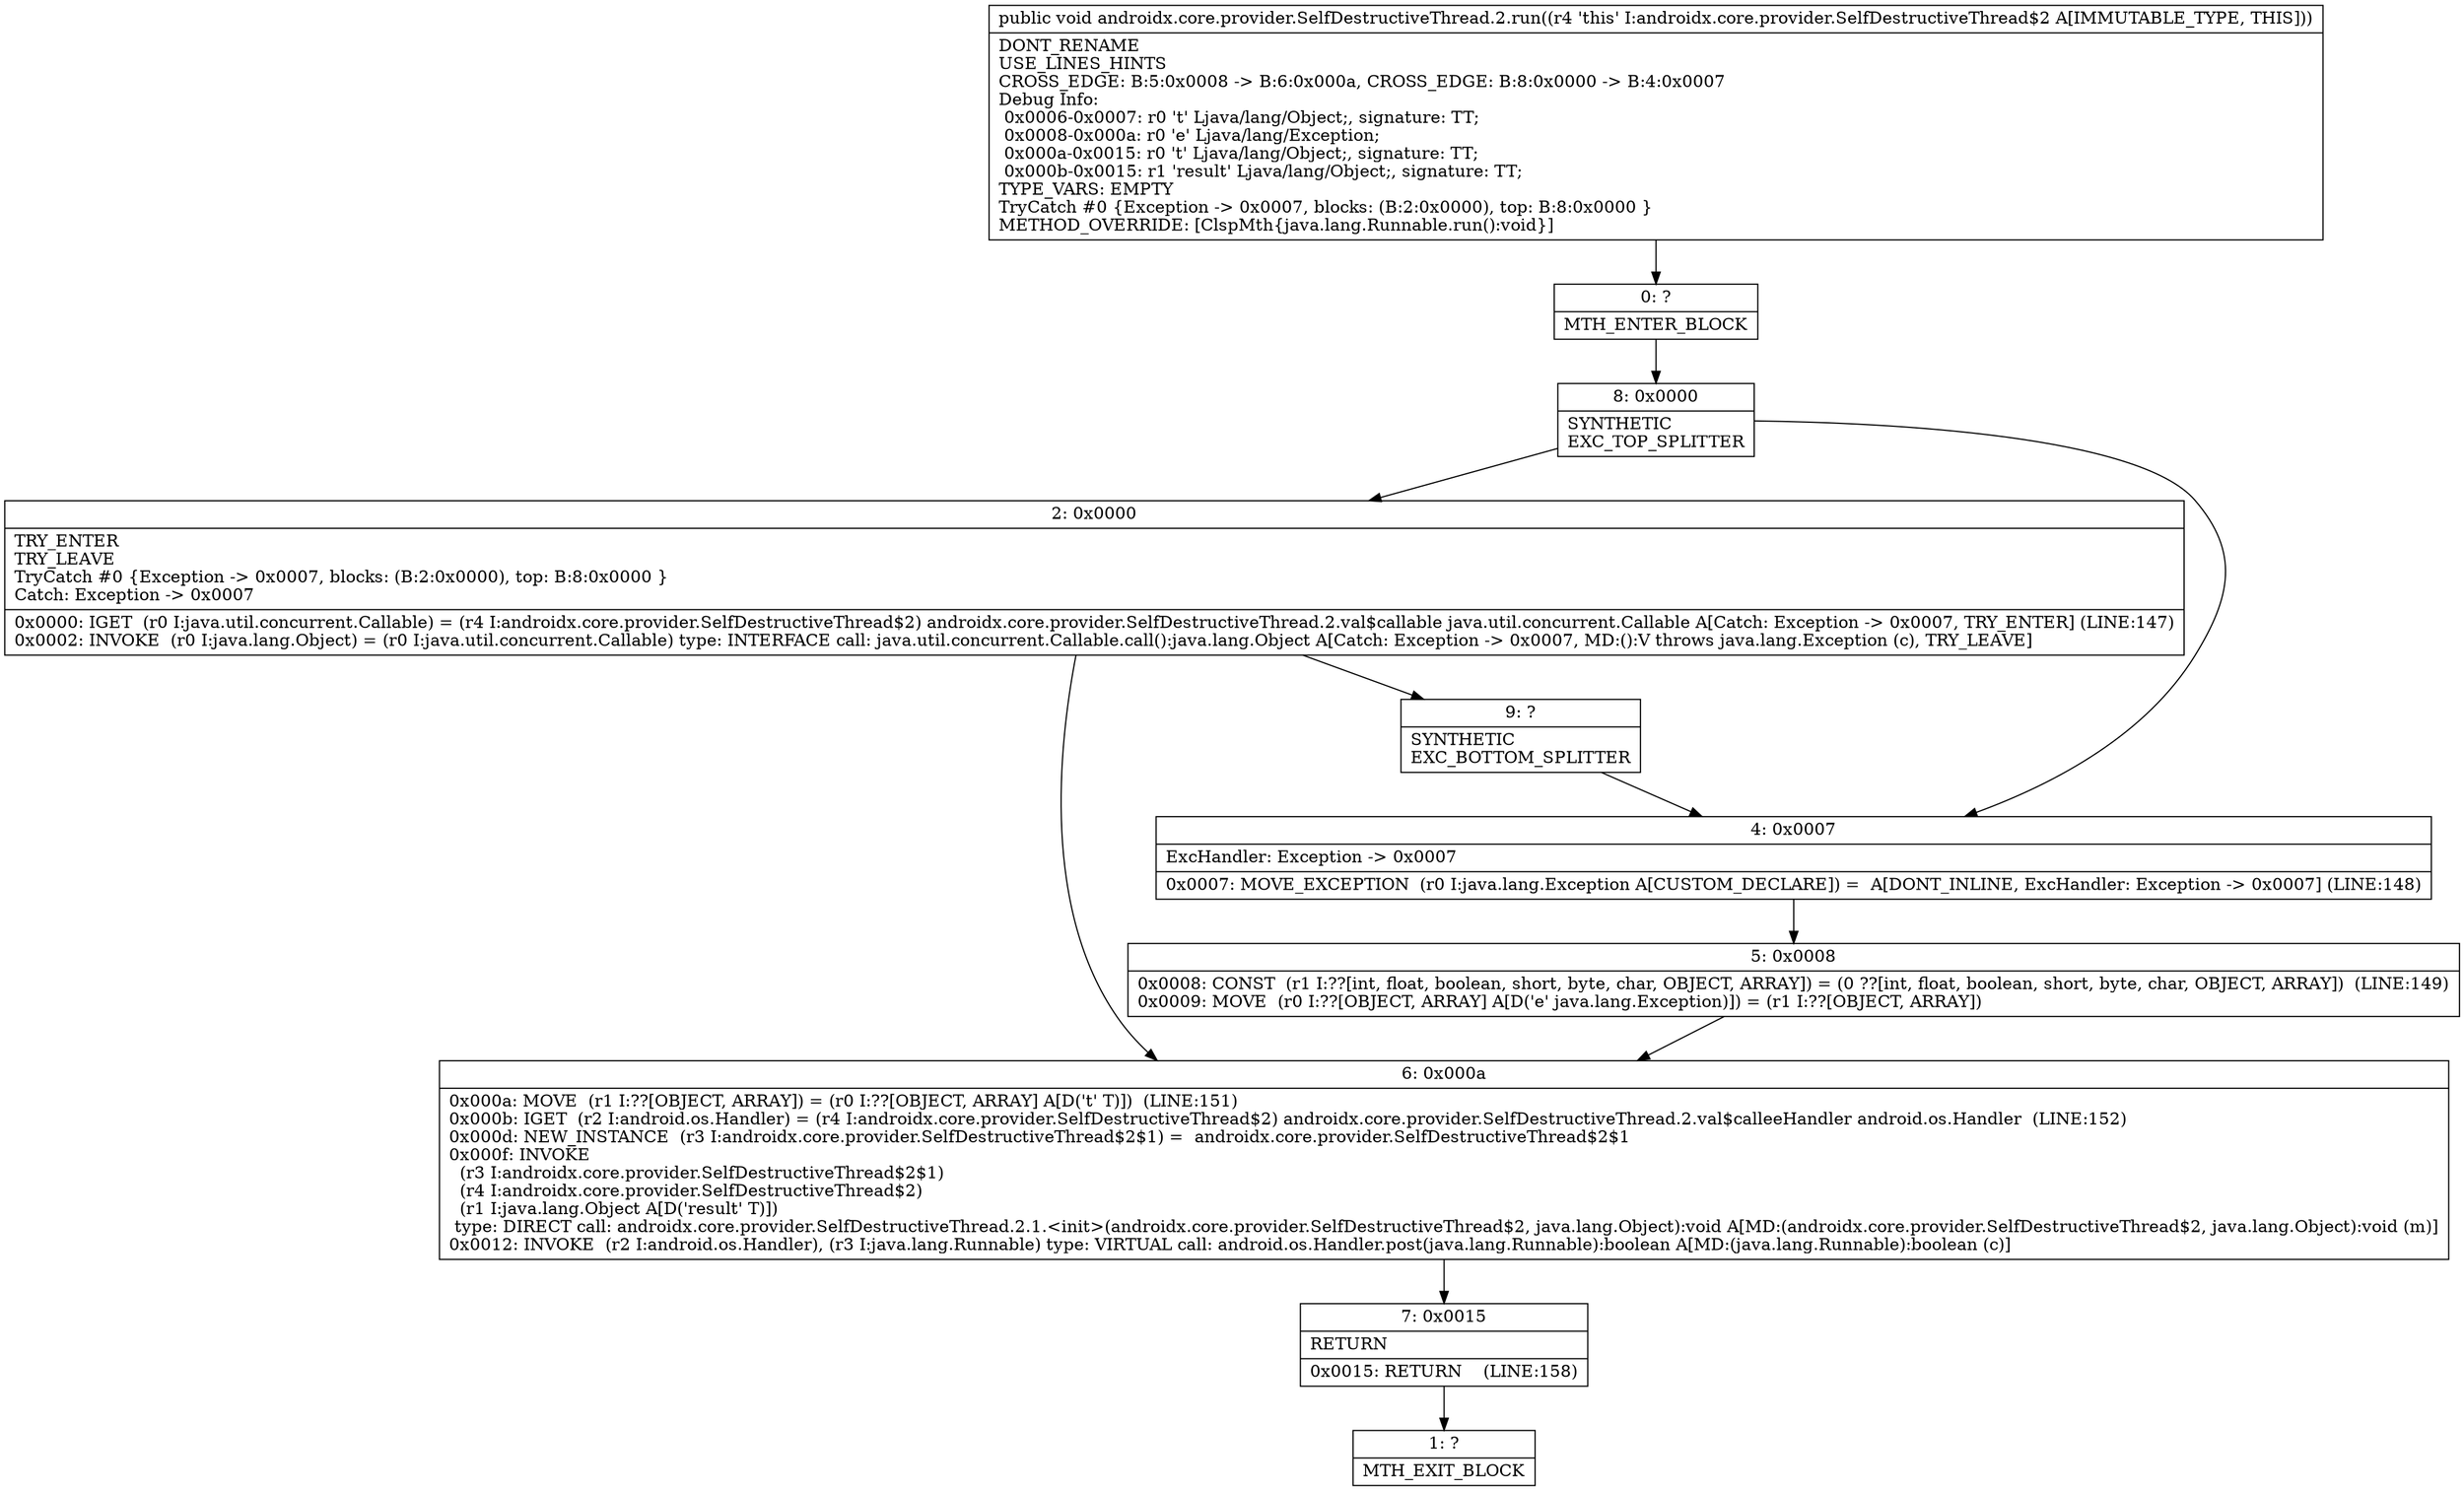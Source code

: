 digraph "CFG forandroidx.core.provider.SelfDestructiveThread.2.run()V" {
Node_0 [shape=record,label="{0\:\ ?|MTH_ENTER_BLOCK\l}"];
Node_8 [shape=record,label="{8\:\ 0x0000|SYNTHETIC\lEXC_TOP_SPLITTER\l}"];
Node_2 [shape=record,label="{2\:\ 0x0000|TRY_ENTER\lTRY_LEAVE\lTryCatch #0 \{Exception \-\> 0x0007, blocks: (B:2:0x0000), top: B:8:0x0000 \}\lCatch: Exception \-\> 0x0007\l|0x0000: IGET  (r0 I:java.util.concurrent.Callable) = (r4 I:androidx.core.provider.SelfDestructiveThread$2) androidx.core.provider.SelfDestructiveThread.2.val$callable java.util.concurrent.Callable A[Catch: Exception \-\> 0x0007, TRY_ENTER] (LINE:147)\l0x0002: INVOKE  (r0 I:java.lang.Object) = (r0 I:java.util.concurrent.Callable) type: INTERFACE call: java.util.concurrent.Callable.call():java.lang.Object A[Catch: Exception \-\> 0x0007, MD:():V throws java.lang.Exception (c), TRY_LEAVE]\l}"];
Node_6 [shape=record,label="{6\:\ 0x000a|0x000a: MOVE  (r1 I:??[OBJECT, ARRAY]) = (r0 I:??[OBJECT, ARRAY] A[D('t' T)])  (LINE:151)\l0x000b: IGET  (r2 I:android.os.Handler) = (r4 I:androidx.core.provider.SelfDestructiveThread$2) androidx.core.provider.SelfDestructiveThread.2.val$calleeHandler android.os.Handler  (LINE:152)\l0x000d: NEW_INSTANCE  (r3 I:androidx.core.provider.SelfDestructiveThread$2$1) =  androidx.core.provider.SelfDestructiveThread$2$1 \l0x000f: INVOKE  \l  (r3 I:androidx.core.provider.SelfDestructiveThread$2$1)\l  (r4 I:androidx.core.provider.SelfDestructiveThread$2)\l  (r1 I:java.lang.Object A[D('result' T)])\l type: DIRECT call: androidx.core.provider.SelfDestructiveThread.2.1.\<init\>(androidx.core.provider.SelfDestructiveThread$2, java.lang.Object):void A[MD:(androidx.core.provider.SelfDestructiveThread$2, java.lang.Object):void (m)]\l0x0012: INVOKE  (r2 I:android.os.Handler), (r3 I:java.lang.Runnable) type: VIRTUAL call: android.os.Handler.post(java.lang.Runnable):boolean A[MD:(java.lang.Runnable):boolean (c)]\l}"];
Node_7 [shape=record,label="{7\:\ 0x0015|RETURN\l|0x0015: RETURN    (LINE:158)\l}"];
Node_1 [shape=record,label="{1\:\ ?|MTH_EXIT_BLOCK\l}"];
Node_9 [shape=record,label="{9\:\ ?|SYNTHETIC\lEXC_BOTTOM_SPLITTER\l}"];
Node_4 [shape=record,label="{4\:\ 0x0007|ExcHandler: Exception \-\> 0x0007\l|0x0007: MOVE_EXCEPTION  (r0 I:java.lang.Exception A[CUSTOM_DECLARE]) =  A[DONT_INLINE, ExcHandler: Exception \-\> 0x0007] (LINE:148)\l}"];
Node_5 [shape=record,label="{5\:\ 0x0008|0x0008: CONST  (r1 I:??[int, float, boolean, short, byte, char, OBJECT, ARRAY]) = (0 ??[int, float, boolean, short, byte, char, OBJECT, ARRAY])  (LINE:149)\l0x0009: MOVE  (r0 I:??[OBJECT, ARRAY] A[D('e' java.lang.Exception)]) = (r1 I:??[OBJECT, ARRAY]) \l}"];
MethodNode[shape=record,label="{public void androidx.core.provider.SelfDestructiveThread.2.run((r4 'this' I:androidx.core.provider.SelfDestructiveThread$2 A[IMMUTABLE_TYPE, THIS]))  | DONT_RENAME\lUSE_LINES_HINTS\lCROSS_EDGE: B:5:0x0008 \-\> B:6:0x000a, CROSS_EDGE: B:8:0x0000 \-\> B:4:0x0007\lDebug Info:\l  0x0006\-0x0007: r0 't' Ljava\/lang\/Object;, signature: TT;\l  0x0008\-0x000a: r0 'e' Ljava\/lang\/Exception;\l  0x000a\-0x0015: r0 't' Ljava\/lang\/Object;, signature: TT;\l  0x000b\-0x0015: r1 'result' Ljava\/lang\/Object;, signature: TT;\lTYPE_VARS: EMPTY\lTryCatch #0 \{Exception \-\> 0x0007, blocks: (B:2:0x0000), top: B:8:0x0000 \}\lMETHOD_OVERRIDE: [ClspMth\{java.lang.Runnable.run():void\}]\l}"];
MethodNode -> Node_0;Node_0 -> Node_8;
Node_8 -> Node_2;
Node_8 -> Node_4;
Node_2 -> Node_6;
Node_2 -> Node_9;
Node_6 -> Node_7;
Node_7 -> Node_1;
Node_9 -> Node_4;
Node_4 -> Node_5;
Node_5 -> Node_6;
}

